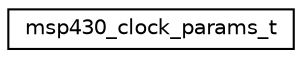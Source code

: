 digraph "Graphical Class Hierarchy"
{
 // LATEX_PDF_SIZE
  edge [fontname="Helvetica",fontsize="10",labelfontname="Helvetica",labelfontsize="10"];
  node [fontname="Helvetica",fontsize="10",shape=record];
  rankdir="LR";
  Node0 [label="msp430_clock_params_t",height=0.2,width=0.4,color="black", fillcolor="white", style="filled",URL="$structmsp430__clock__params__t.html",tooltip="MSP430Fxzy Basic Clock System Parameters."];
}
